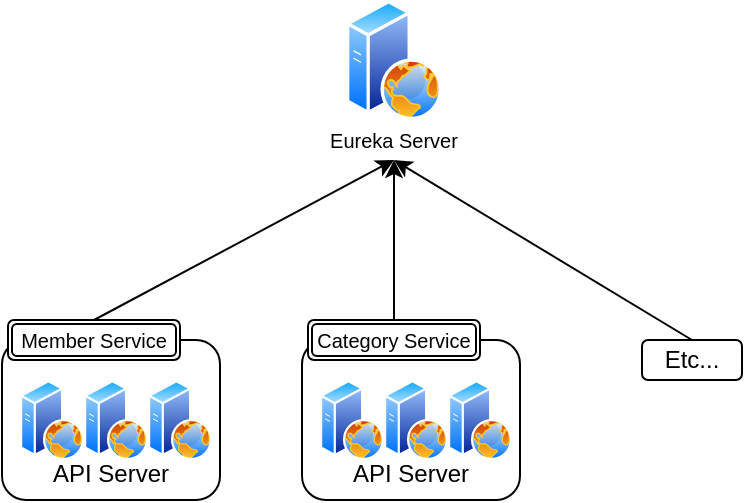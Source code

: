 <mxfile version="11.1.4" type="github"><diagram id="hjqTl2xzxqMgiiLA4f5f" name="페이지-1"><mxGraphModel dx="695" dy="371" grid="1" gridSize="10" guides="1" tooltips="1" connect="1" arrows="1" fold="1" page="1" pageScale="1" pageWidth="827" pageHeight="1169" math="0" shadow="0"><root><mxCell id="0"/><mxCell id="1" parent="0"/><mxCell id="dwZKT0jqfc8ZPe1ECDpo-11" value="" style="rounded=1;whiteSpace=wrap;html=1;" vertex="1" parent="1"><mxGeometry x="160" y="210" width="109" height="80" as="geometry"/></mxCell><mxCell id="dwZKT0jqfc8ZPe1ECDpo-1" value="" style="aspect=fixed;perimeter=ellipsePerimeter;html=1;align=center;shadow=0;dashed=0;spacingTop=3;image;image=img/lib/active_directory/web_server.svg;" vertex="1" parent="1"><mxGeometry x="332" y="40" width="48" height="60" as="geometry"/></mxCell><mxCell id="dwZKT0jqfc8ZPe1ECDpo-4" value="" style="aspect=fixed;perimeter=ellipsePerimeter;html=1;align=center;shadow=0;dashed=0;spacingTop=3;image;image=img/lib/active_directory/web_server.svg;" vertex="1" parent="1"><mxGeometry x="169" y="230" width="32" height="40" as="geometry"/></mxCell><mxCell id="dwZKT0jqfc8ZPe1ECDpo-5" value="" style="aspect=fixed;perimeter=ellipsePerimeter;html=1;align=center;shadow=0;dashed=0;spacingTop=3;image;image=img/lib/active_directory/web_server.svg;" vertex="1" parent="1"><mxGeometry x="201" y="230" width="32" height="40" as="geometry"/></mxCell><mxCell id="dwZKT0jqfc8ZPe1ECDpo-6" value="" style="aspect=fixed;perimeter=ellipsePerimeter;html=1;align=center;shadow=0;dashed=0;spacingTop=3;image;image=img/lib/active_directory/web_server.svg;" vertex="1" parent="1"><mxGeometry x="233" y="230" width="32" height="40" as="geometry"/></mxCell><mxCell id="dwZKT0jqfc8ZPe1ECDpo-7" value="&lt;font style=&quot;font-size: 10px&quot;&gt;Member Service&lt;/font&gt;" style="shape=ext;double=1;rounded=1;whiteSpace=wrap;html=1;" vertex="1" parent="1"><mxGeometry x="163" y="200" width="86" height="20" as="geometry"/></mxCell><mxCell id="dwZKT0jqfc8ZPe1ECDpo-18" value="API Server" style="text;html=1;strokeColor=none;fillColor=none;align=center;verticalAlign=middle;whiteSpace=wrap;rounded=0;" vertex="1" parent="1"><mxGeometry x="169" y="272" width="91" height="10" as="geometry"/></mxCell><mxCell id="dwZKT0jqfc8ZPe1ECDpo-19" value="" style="rounded=1;whiteSpace=wrap;html=1;" vertex="1" parent="1"><mxGeometry x="310" y="210" width="109" height="80" as="geometry"/></mxCell><mxCell id="dwZKT0jqfc8ZPe1ECDpo-20" value="" style="aspect=fixed;perimeter=ellipsePerimeter;html=1;align=center;shadow=0;dashed=0;spacingTop=3;image;image=img/lib/active_directory/web_server.svg;" vertex="1" parent="1"><mxGeometry x="319" y="230" width="32" height="40" as="geometry"/></mxCell><mxCell id="dwZKT0jqfc8ZPe1ECDpo-21" value="" style="aspect=fixed;perimeter=ellipsePerimeter;html=1;align=center;shadow=0;dashed=0;spacingTop=3;image;image=img/lib/active_directory/web_server.svg;" vertex="1" parent="1"><mxGeometry x="351" y="230" width="32" height="40" as="geometry"/></mxCell><mxCell id="dwZKT0jqfc8ZPe1ECDpo-22" value="" style="aspect=fixed;perimeter=ellipsePerimeter;html=1;align=center;shadow=0;dashed=0;spacingTop=3;image;image=img/lib/active_directory/web_server.svg;" vertex="1" parent="1"><mxGeometry x="383" y="230" width="32" height="40" as="geometry"/></mxCell><mxCell id="dwZKT0jqfc8ZPe1ECDpo-23" value="&lt;font style=&quot;font-size: 10px&quot;&gt;Category Service&lt;/font&gt;" style="shape=ext;double=1;rounded=1;whiteSpace=wrap;html=1;" vertex="1" parent="1"><mxGeometry x="313" y="200" width="86" height="20" as="geometry"/></mxCell><mxCell id="dwZKT0jqfc8ZPe1ECDpo-24" value="API Server" style="text;html=1;strokeColor=none;fillColor=none;align=center;verticalAlign=middle;whiteSpace=wrap;rounded=0;" vertex="1" parent="1"><mxGeometry x="319" y="272" width="91" height="10" as="geometry"/></mxCell><mxCell id="dwZKT0jqfc8ZPe1ECDpo-26" value="" style="endArrow=classic;html=1;exitX=0.5;exitY=0;exitDx=0;exitDy=0;entryX=0.5;entryY=1;entryDx=0;entryDy=0;" edge="1" parent="1" source="dwZKT0jqfc8ZPe1ECDpo-7" target="dwZKT0jqfc8ZPe1ECDpo-27"><mxGeometry width="50" height="50" relative="1" as="geometry"><mxPoint x="180" y="170" as="sourcePoint"/><mxPoint x="200" y="150" as="targetPoint"/></mxGeometry></mxCell><mxCell id="dwZKT0jqfc8ZPe1ECDpo-27" value="&lt;font style=&quot;font-size: 10px&quot;&gt;Eureka Server&lt;/font&gt;" style="text;html=1;strokeColor=none;fillColor=none;align=center;verticalAlign=middle;whiteSpace=wrap;rounded=0;" vertex="1" parent="1"><mxGeometry x="322" y="100" width="68" height="20" as="geometry"/></mxCell><mxCell id="dwZKT0jqfc8ZPe1ECDpo-28" value="" style="endArrow=classic;html=1;exitX=0.5;exitY=0;exitDx=0;exitDy=0;entryX=0.5;entryY=1;entryDx=0;entryDy=0;" edge="1" parent="1" source="dwZKT0jqfc8ZPe1ECDpo-23" target="dwZKT0jqfc8ZPe1ECDpo-27"><mxGeometry width="50" height="50" relative="1" as="geometry"><mxPoint x="216" y="210" as="sourcePoint"/><mxPoint x="306" y="130" as="targetPoint"/></mxGeometry></mxCell><mxCell id="dwZKT0jqfc8ZPe1ECDpo-35" value="Etc..." style="rounded=1;whiteSpace=wrap;html=1;" vertex="1" parent="1"><mxGeometry x="480" y="210" width="50" height="20" as="geometry"/></mxCell><mxCell id="dwZKT0jqfc8ZPe1ECDpo-36" value="" style="endArrow=classic;html=1;exitX=0.5;exitY=0;exitDx=0;exitDy=0;entryX=0.5;entryY=1;entryDx=0;entryDy=0;" edge="1" parent="1" source="dwZKT0jqfc8ZPe1ECDpo-35" target="dwZKT0jqfc8ZPe1ECDpo-27"><mxGeometry width="50" height="50" relative="1" as="geometry"><mxPoint x="590" y="210" as="sourcePoint"/><mxPoint x="640" y="160" as="targetPoint"/></mxGeometry></mxCell></root></mxGraphModel></diagram></mxfile>